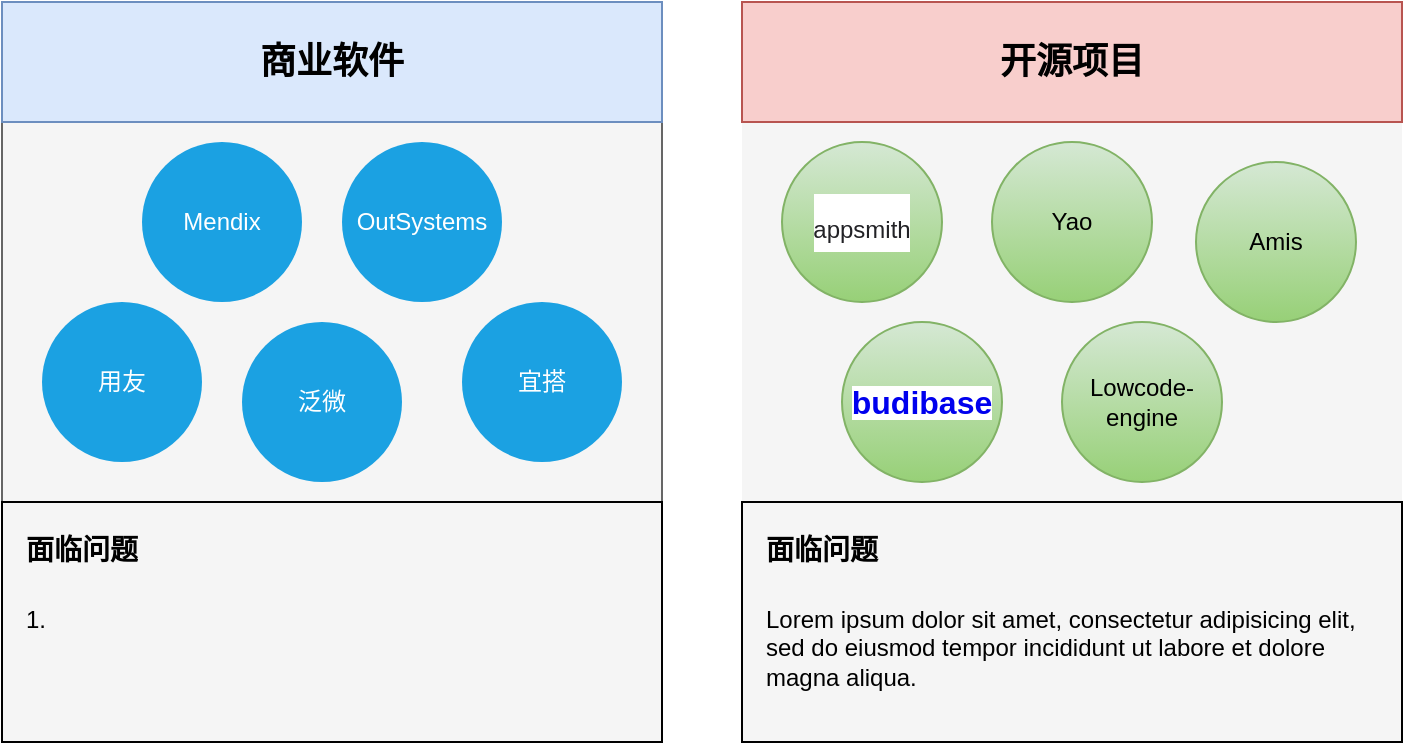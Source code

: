 <mxfile version="24.2.5" type="github">
  <diagram name="第 1 页" id="0m1JGkICXJwfyc3kdz0c">
    <mxGraphModel dx="1259" dy="693" grid="1" gridSize="10" guides="1" tooltips="1" connect="1" arrows="1" fold="1" page="1" pageScale="1" pageWidth="827" pageHeight="1169" math="0" shadow="0">
      <root>
        <mxCell id="0" />
        <mxCell id="1" parent="0" />
        <mxCell id="BSsokl0MyuDhds6KbzqO-1" value="" style="rounded=0;whiteSpace=wrap;html=1;fillColor=#f5f5f5;fontColor=#333333;strokeColor=#666666;" vertex="1" parent="1">
          <mxGeometry x="150" y="120" width="330" height="370" as="geometry" />
        </mxCell>
        <mxCell id="BSsokl0MyuDhds6KbzqO-2" value="" style="rounded=0;whiteSpace=wrap;html=1;fillColor=#f5f5f5;fontColor=#333333;strokeColor=none;" vertex="1" parent="1">
          <mxGeometry x="520" y="120" width="330" height="370" as="geometry" />
        </mxCell>
        <mxCell id="BSsokl0MyuDhds6KbzqO-3" value="" style="rounded=0;whiteSpace=wrap;html=1;fillColor=none;" vertex="1" parent="1">
          <mxGeometry x="150" y="370" width="330" height="120" as="geometry" />
        </mxCell>
        <mxCell id="BSsokl0MyuDhds6KbzqO-4" value="" style="rounded=0;whiteSpace=wrap;html=1;fillColor=none;" vertex="1" parent="1">
          <mxGeometry x="520" y="370" width="330" height="120" as="geometry" />
        </mxCell>
        <mxCell id="BSsokl0MyuDhds6KbzqO-5" value="用友" style="ellipse;whiteSpace=wrap;html=1;aspect=fixed;fillColor=#1ba1e2;fontColor=#ffffff;strokeColor=none;" vertex="1" parent="1">
          <mxGeometry x="170" y="270" width="80" height="80" as="geometry" />
        </mxCell>
        <mxCell id="BSsokl0MyuDhds6KbzqO-6" value="泛微" style="ellipse;whiteSpace=wrap;html=1;aspect=fixed;fillColor=#1ba1e2;fontColor=#ffffff;strokeColor=none;" vertex="1" parent="1">
          <mxGeometry x="270" y="280" width="80" height="80" as="geometry" />
        </mxCell>
        <mxCell id="BSsokl0MyuDhds6KbzqO-7" value="宜搭" style="ellipse;whiteSpace=wrap;html=1;aspect=fixed;fillColor=#1ba1e2;fontColor=#ffffff;strokeColor=none;" vertex="1" parent="1">
          <mxGeometry x="380" y="270" width="80" height="80" as="geometry" />
        </mxCell>
        <mxCell id="BSsokl0MyuDhds6KbzqO-8" value="&lt;a style=&quot;box-sizing: border-box; background-color: rgb(255, 255, 255); text-decoration-line: none; font-size: 16px; text-align: start; text-wrap: nowrap;&quot; class=&quot;Link__StyledLink-sc-14289xe-0 dheQRw&quot; href=&quot;https://github.com/Budibase/budibase&quot;&gt;&lt;span style=&quot;box-sizing: border-box; overflow: hidden; text-overflow: ellipsis;&quot; class=&quot;Text-sc-17v1xeu-0 qaOIC search-match&quot;&gt;&lt;span style=&quot;box-sizing: border-box; font-weight: 700;&quot;&gt;&lt;font face=&quot;Helvetica&quot;&gt;budibase&lt;/font&gt;&lt;/span&gt;&lt;/span&gt;&lt;/a&gt;" style="ellipse;whiteSpace=wrap;html=1;aspect=fixed;strokeColor=#82b366;fillColor=#d5e8d4;gradientColor=#97d077;" vertex="1" parent="1">
          <mxGeometry x="570" y="280" width="80" height="80" as="geometry" />
        </mxCell>
        <mxCell id="BSsokl0MyuDhds6KbzqO-9" value="&lt;font face=&quot;Helvetica&quot;&gt;&lt;span style=&quot;vertical-align: baseline;&quot;&gt;Lowcode&lt;/span&gt;&lt;span style=&quot;vertical-align: baseline;&quot;&gt;-engine&lt;/span&gt;&lt;/font&gt;" style="ellipse;whiteSpace=wrap;html=1;aspect=fixed;strokeColor=#82b366;fillColor=#d5e8d4;gradientColor=#97d077;" vertex="1" parent="1">
          <mxGeometry x="680" y="280" width="80" height="80" as="geometry" />
        </mxCell>
        <mxCell id="BSsokl0MyuDhds6KbzqO-10" value="&lt;span style=&quot;vertical-align: baseline;&quot;&gt;&lt;font face=&quot;Helvetica&quot;&gt;Amis&lt;/font&gt;&lt;/span&gt;" style="ellipse;whiteSpace=wrap;html=1;aspect=fixed;strokeColor=#82b366;fillColor=#d5e8d4;gradientColor=#97d077;" vertex="1" parent="1">
          <mxGeometry x="747" y="200" width="80" height="80" as="geometry" />
        </mxCell>
        <mxCell id="BSsokl0MyuDhds6KbzqO-11" value="&lt;h1 style=&quot;box-sizing: border-box; outline: 0px; margin: 0px; padding: 0px; overflow-wrap: break-word; color: rgb(34, 34, 38); word-break: break-all; font-variant-ligatures: common-ligatures; text-align: start; background-color: rgb(255, 255, 255);&quot; id=&quot;articleContentId&quot; class=&quot;title-article&quot;&gt;&lt;font face=&quot;Helvetica&quot; style=&quot;font-size: 12px; font-weight: normal;&quot;&gt;appsmith&lt;/font&gt;&lt;/h1&gt;" style="ellipse;whiteSpace=wrap;html=1;aspect=fixed;fillColor=#d5e8d4;strokeColor=#82b366;gradientColor=#97d077;" vertex="1" parent="1">
          <mxGeometry x="540" y="190" width="80" height="80" as="geometry" />
        </mxCell>
        <mxCell id="BSsokl0MyuDhds6KbzqO-12" value="Mendix" style="ellipse;whiteSpace=wrap;html=1;aspect=fixed;fillColor=#1ba1e2;fontColor=#ffffff;strokeColor=none;" vertex="1" parent="1">
          <mxGeometry x="220" y="190" width="80" height="80" as="geometry" />
        </mxCell>
        <mxCell id="BSsokl0MyuDhds6KbzqO-13" value="&lt;font size=&quot;1&quot; style=&quot;&quot;&gt;&lt;b style=&quot;font-size: 18px;&quot;&gt;商业软件&lt;/b&gt;&lt;/font&gt;" style="rounded=0;whiteSpace=wrap;html=1;fillColor=#dae8fc;strokeColor=#6c8ebf;" vertex="1" parent="1">
          <mxGeometry x="150" y="120" width="330" height="60" as="geometry" />
        </mxCell>
        <mxCell id="BSsokl0MyuDhds6KbzqO-14" value="&lt;font style=&quot;font-size: 18px;&quot;&gt;&lt;b&gt;开源项目&lt;/b&gt;&lt;/font&gt;" style="rounded=0;whiteSpace=wrap;html=1;fillColor=#f8cecc;strokeColor=#b85450;" vertex="1" parent="1">
          <mxGeometry x="520" y="120" width="330" height="60" as="geometry" />
        </mxCell>
        <mxCell id="BSsokl0MyuDhds6KbzqO-15" value="&lt;h1 style=&quot;margin-top: 0px;&quot;&gt;&lt;font style=&quot;font-size: 14px;&quot;&gt;面临问题&lt;/font&gt;&lt;/h1&gt;&lt;p&gt;1.&lt;/p&gt;" style="text;html=1;whiteSpace=wrap;overflow=hidden;rounded=0;" vertex="1" parent="1">
          <mxGeometry x="160" y="370" width="310" height="120" as="geometry" />
        </mxCell>
        <mxCell id="BSsokl0MyuDhds6KbzqO-16" value="&lt;h1 style=&quot;margin-top: 0px;&quot;&gt;&lt;font style=&quot;font-size: 14px;&quot;&gt;面临问题&lt;/font&gt;&lt;/h1&gt;&lt;p&gt;Lorem ipsum dolor sit amet, consectetur adipisicing elit, sed do eiusmod tempor incididunt ut labore et dolore magna aliqua.&lt;/p&gt;" style="text;html=1;whiteSpace=wrap;overflow=hidden;rounded=0;" vertex="1" parent="1">
          <mxGeometry x="530" y="370" width="310" height="120" as="geometry" />
        </mxCell>
        <mxCell id="BSsokl0MyuDhds6KbzqO-17" value="&lt;span style=&quot;vertical-align: baseline;&quot;&gt;&lt;font face=&quot;Helvetica&quot;&gt;Yao&lt;/font&gt;&lt;/span&gt;" style="ellipse;whiteSpace=wrap;html=1;aspect=fixed;strokeColor=#82b366;fillColor=#d5e8d4;gradientColor=#97d077;" vertex="1" parent="1">
          <mxGeometry x="645" y="190" width="80" height="80" as="geometry" />
        </mxCell>
        <mxCell id="BSsokl0MyuDhds6KbzqO-19" value="&lt;span style=&quot;vertical-align: baseline;&quot;&gt;&lt;font face=&quot;Helvetica&quot;&gt;OutSystems&lt;/font&gt;&lt;/span&gt;" style="ellipse;whiteSpace=wrap;html=1;aspect=fixed;fillColor=#1ba1e2;fontColor=#ffffff;strokeColor=none;" vertex="1" parent="1">
          <mxGeometry x="320" y="190" width="80" height="80" as="geometry" />
        </mxCell>
      </root>
    </mxGraphModel>
  </diagram>
</mxfile>
